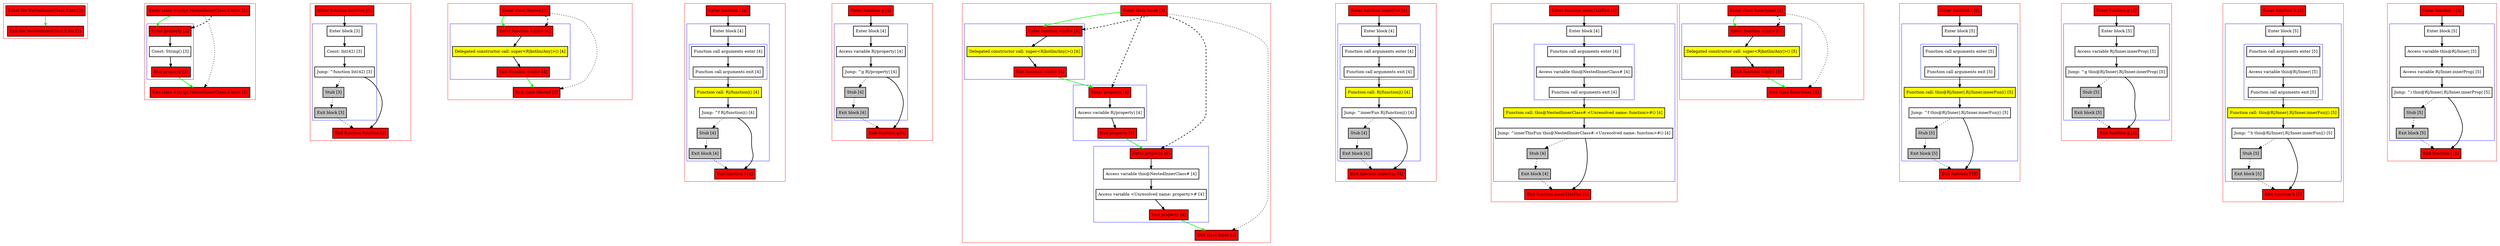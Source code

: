 digraph NestedInnerClass_ll_kts {
    graph [nodesep=3]
    node [shape=box penwidth=2]
    edge [penwidth=2]

    subgraph cluster_0 {
        color=red
        0 [label="Enter file NestedInnerClass.ll.kts [1]" style="filled" fillcolor=red];
        1 [label="Exit file NestedInnerClass.ll.kts [1]" style="filled" fillcolor=red];
    }
    0 -> {1} [color=green];

    subgraph cluster_1 {
        color=red
        2 [label="Enter class <script-NestedInnerClass.ll.kts> [2]" style="filled" fillcolor=red];
        subgraph cluster_2 {
            color=blue
            3 [label="Enter property [3]" style="filled" fillcolor=red];
            4 [label="Const: String() [3]"];
            5 [label="Exit property [3]" style="filled" fillcolor=red];
        }
        6 [label="Exit class <script-NestedInnerClass.ll.kts> [2]" style="filled" fillcolor=red];
    }
    2 -> {3} [color=green];
    2 -> {6} [style=dotted];
    2 -> {3} [style=dashed];
    3 -> {4};
    4 -> {5};
    5 -> {6} [color=green];

    subgraph cluster_3 {
        color=red
        7 [label="Enter function function [3]" style="filled" fillcolor=red];
        subgraph cluster_4 {
            color=blue
            8 [label="Enter block [3]"];
            9 [label="Const: Int(42) [3]"];
            10 [label="Jump: ^function Int(42) [3]"];
            11 [label="Stub [3]" style="filled" fillcolor=gray];
            12 [label="Exit block [3]" style="filled" fillcolor=gray];
        }
        13 [label="Exit function function [3]" style="filled" fillcolor=red];
    }
    7 -> {8};
    8 -> {9};
    9 -> {10};
    10 -> {13};
    10 -> {11} [style=dotted];
    11 -> {12} [style=dotted];
    12 -> {13} [style=dotted];

    subgraph cluster_5 {
        color=red
        14 [label="Enter class Nested [3]" style="filled" fillcolor=red];
        subgraph cluster_6 {
            color=blue
            15 [label="Enter function <init> [4]" style="filled" fillcolor=red];
            16 [label="Delegated constructor call: super<R|kotlin/Any|>() [4]" style="filled" fillcolor=yellow];
            17 [label="Exit function <init> [4]" style="filled" fillcolor=red];
        }
        18 [label="Exit class Nested [3]" style="filled" fillcolor=red];
    }
    14 -> {15} [color=green];
    14 -> {18} [style=dotted];
    14 -> {15} [style=dashed];
    15 -> {16};
    16 -> {17};
    17 -> {18} [color=green];

    subgraph cluster_7 {
        color=red
        19 [label="Enter function f [4]" style="filled" fillcolor=red];
        subgraph cluster_8 {
            color=blue
            20 [label="Enter block [4]"];
            subgraph cluster_9 {
                color=blue
                21 [label="Function call arguments enter [4]"];
                22 [label="Function call arguments exit [4]"];
            }
            23 [label="Function call: R|/function|() [4]" style="filled" fillcolor=yellow];
            24 [label="Jump: ^f R|/function|() [4]"];
            25 [label="Stub [4]" style="filled" fillcolor=gray];
            26 [label="Exit block [4]" style="filled" fillcolor=gray];
        }
        27 [label="Exit function f [4]" style="filled" fillcolor=red];
    }
    19 -> {20};
    20 -> {21};
    21 -> {22};
    22 -> {23};
    23 -> {24};
    24 -> {27};
    24 -> {25} [style=dotted];
    25 -> {26} [style=dotted];
    26 -> {27} [style=dotted];

    subgraph cluster_10 {
        color=red
        28 [label="Enter function g [4]" style="filled" fillcolor=red];
        subgraph cluster_11 {
            color=blue
            29 [label="Enter block [4]"];
            30 [label="Access variable R|/property| [4]"];
            31 [label="Jump: ^g R|/property| [4]"];
            32 [label="Stub [4]" style="filled" fillcolor=gray];
            33 [label="Exit block [4]" style="filled" fillcolor=gray];
        }
        34 [label="Exit function g [4]" style="filled" fillcolor=red];
    }
    28 -> {29};
    29 -> {30};
    30 -> {31};
    31 -> {34};
    31 -> {32} [style=dotted];
    32 -> {33} [style=dotted];
    33 -> {34} [style=dotted];

    subgraph cluster_12 {
        color=red
        35 [label="Enter class Inner [3]" style="filled" fillcolor=red];
        subgraph cluster_13 {
            color=blue
            36 [label="Enter function <init> [4]" style="filled" fillcolor=red];
            37 [label="Delegated constructor call: super<R|kotlin/Any|>() [4]" style="filled" fillcolor=yellow];
            38 [label="Exit function <init> [4]" style="filled" fillcolor=red];
        }
        subgraph cluster_14 {
            color=blue
            39 [label="Enter property [4]" style="filled" fillcolor=red];
            40 [label="Access variable R|/property| [4]"];
            41 [label="Exit property [4]" style="filled" fillcolor=red];
        }
        subgraph cluster_15 {
            color=blue
            42 [label="Enter property [4]" style="filled" fillcolor=red];
            43 [label="Access variable this@NestedInnerClass# [4]"];
            44 [label="Access variable <Unresolved name: property># [4]"];
            45 [label="Exit property [4]" style="filled" fillcolor=red];
        }
        46 [label="Exit class Inner [3]" style="filled" fillcolor=red];
    }
    35 -> {36} [color=green];
    35 -> {46} [style=dotted];
    35 -> {36 39 42} [style=dashed];
    36 -> {37};
    37 -> {38};
    38 -> {39} [color=green];
    39 -> {40};
    40 -> {41};
    41 -> {42} [color=green];
    42 -> {43};
    43 -> {44};
    44 -> {45};
    45 -> {46} [color=green];

    subgraph cluster_16 {
        color=red
        47 [label="Enter function innerFun [4]" style="filled" fillcolor=red];
        subgraph cluster_17 {
            color=blue
            48 [label="Enter block [4]"];
            subgraph cluster_18 {
                color=blue
                49 [label="Function call arguments enter [4]"];
                50 [label="Function call arguments exit [4]"];
            }
            51 [label="Function call: R|/function|() [4]" style="filled" fillcolor=yellow];
            52 [label="Jump: ^innerFun R|/function|() [4]"];
            53 [label="Stub [4]" style="filled" fillcolor=gray];
            54 [label="Exit block [4]" style="filled" fillcolor=gray];
        }
        55 [label="Exit function innerFun [4]" style="filled" fillcolor=red];
    }
    47 -> {48};
    48 -> {49};
    49 -> {50};
    50 -> {51};
    51 -> {52};
    52 -> {55};
    52 -> {53} [style=dotted];
    53 -> {54} [style=dotted];
    54 -> {55} [style=dotted];

    subgraph cluster_19 {
        color=red
        56 [label="Enter function innerThisFun [4]" style="filled" fillcolor=red];
        subgraph cluster_20 {
            color=blue
            57 [label="Enter block [4]"];
            subgraph cluster_21 {
                color=blue
                58 [label="Function call arguments enter [4]"];
                59 [label="Access variable this@NestedInnerClass# [4]"];
                60 [label="Function call arguments exit [4]"];
            }
            61 [label="Function call: this@NestedInnerClass#.<Unresolved name: function>#() [4]" style="filled" fillcolor=yellow];
            62 [label="Jump: ^innerThisFun this@NestedInnerClass#.<Unresolved name: function>#() [4]"];
            63 [label="Stub [4]" style="filled" fillcolor=gray];
            64 [label="Exit block [4]" style="filled" fillcolor=gray];
        }
        65 [label="Exit function innerThisFun [4]" style="filled" fillcolor=red];
    }
    56 -> {57};
    57 -> {58};
    58 -> {59};
    59 -> {60};
    60 -> {61};
    61 -> {62};
    62 -> {65};
    62 -> {63} [style=dotted];
    63 -> {64} [style=dotted];
    64 -> {65} [style=dotted];

    subgraph cluster_22 {
        color=red
        66 [label="Enter class InnerInner [4]" style="filled" fillcolor=red];
        subgraph cluster_23 {
            color=blue
            67 [label="Enter function <init> [5]" style="filled" fillcolor=red];
            68 [label="Delegated constructor call: super<R|kotlin/Any|>() [5]" style="filled" fillcolor=yellow];
            69 [label="Exit function <init> [5]" style="filled" fillcolor=red];
        }
        70 [label="Exit class InnerInner [4]" style="filled" fillcolor=red];
    }
    66 -> {67} [color=green];
    66 -> {70} [style=dotted];
    66 -> {67} [style=dashed];
    67 -> {68};
    68 -> {69};
    69 -> {70} [color=green];

    subgraph cluster_24 {
        color=red
        71 [label="Enter function f [5]" style="filled" fillcolor=red];
        subgraph cluster_25 {
            color=blue
            72 [label="Enter block [5]"];
            subgraph cluster_26 {
                color=blue
                73 [label="Function call arguments enter [5]"];
                74 [label="Function call arguments exit [5]"];
            }
            75 [label="Function call: this@R|/Inner|.R|/Inner.innerFun|() [5]" style="filled" fillcolor=yellow];
            76 [label="Jump: ^f this@R|/Inner|.R|/Inner.innerFun|() [5]"];
            77 [label="Stub [5]" style="filled" fillcolor=gray];
            78 [label="Exit block [5]" style="filled" fillcolor=gray];
        }
        79 [label="Exit function f [5]" style="filled" fillcolor=red];
    }
    71 -> {72};
    72 -> {73};
    73 -> {74};
    74 -> {75};
    75 -> {76};
    76 -> {79};
    76 -> {77} [style=dotted];
    77 -> {78} [style=dotted];
    78 -> {79} [style=dotted];

    subgraph cluster_27 {
        color=red
        80 [label="Enter function g [5]" style="filled" fillcolor=red];
        subgraph cluster_28 {
            color=blue
            81 [label="Enter block [5]"];
            82 [label="Access variable R|/Inner.innerProp| [5]"];
            83 [label="Jump: ^g this@R|/Inner|.R|/Inner.innerProp| [5]"];
            84 [label="Stub [5]" style="filled" fillcolor=gray];
            85 [label="Exit block [5]" style="filled" fillcolor=gray];
        }
        86 [label="Exit function g [5]" style="filled" fillcolor=red];
    }
    80 -> {81};
    81 -> {82};
    82 -> {83};
    83 -> {86};
    83 -> {84} [style=dotted];
    84 -> {85} [style=dotted];
    85 -> {86} [style=dotted];

    subgraph cluster_29 {
        color=red
        87 [label="Enter function h [5]" style="filled" fillcolor=red];
        subgraph cluster_30 {
            color=blue
            88 [label="Enter block [5]"];
            subgraph cluster_31 {
                color=blue
                89 [label="Function call arguments enter [5]"];
                90 [label="Access variable this@R|/Inner| [5]"];
                91 [label="Function call arguments exit [5]"];
            }
            92 [label="Function call: this@R|/Inner|.R|/Inner.innerFun|() [5]" style="filled" fillcolor=yellow];
            93 [label="Jump: ^h this@R|/Inner|.R|/Inner.innerFun|() [5]"];
            94 [label="Stub [5]" style="filled" fillcolor=gray];
            95 [label="Exit block [5]" style="filled" fillcolor=gray];
        }
        96 [label="Exit function h [5]" style="filled" fillcolor=red];
    }
    87 -> {88};
    88 -> {89};
    89 -> {90};
    90 -> {91};
    91 -> {92};
    92 -> {93};
    93 -> {96};
    93 -> {94} [style=dotted];
    94 -> {95} [style=dotted];
    95 -> {96} [style=dotted];

    subgraph cluster_32 {
        color=red
        97 [label="Enter function i [5]" style="filled" fillcolor=red];
        subgraph cluster_33 {
            color=blue
            98 [label="Enter block [5]"];
            99 [label="Access variable this@R|/Inner| [5]"];
            100 [label="Access variable R|/Inner.innerProp| [5]"];
            101 [label="Jump: ^i this@R|/Inner|.R|/Inner.innerProp| [5]"];
            102 [label="Stub [5]" style="filled" fillcolor=gray];
            103 [label="Exit block [5]" style="filled" fillcolor=gray];
        }
        104 [label="Exit function i [5]" style="filled" fillcolor=red];
    }
    97 -> {98};
    98 -> {99};
    99 -> {100};
    100 -> {101};
    101 -> {104};
    101 -> {102} [style=dotted];
    102 -> {103} [style=dotted];
    103 -> {104} [style=dotted];

}
